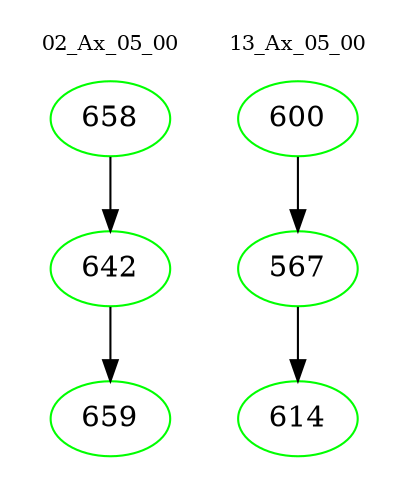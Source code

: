 digraph{
subgraph cluster_0 {
color = white
label = "02_Ax_05_00";
fontsize=10;
T0_658 [label="658", color="green"]
T0_658 -> T0_642 [color="black"]
T0_642 [label="642", color="green"]
T0_642 -> T0_659 [color="black"]
T0_659 [label="659", color="green"]
}
subgraph cluster_1 {
color = white
label = "13_Ax_05_00";
fontsize=10;
T1_600 [label="600", color="green"]
T1_600 -> T1_567 [color="black"]
T1_567 [label="567", color="green"]
T1_567 -> T1_614 [color="black"]
T1_614 [label="614", color="green"]
}
}
